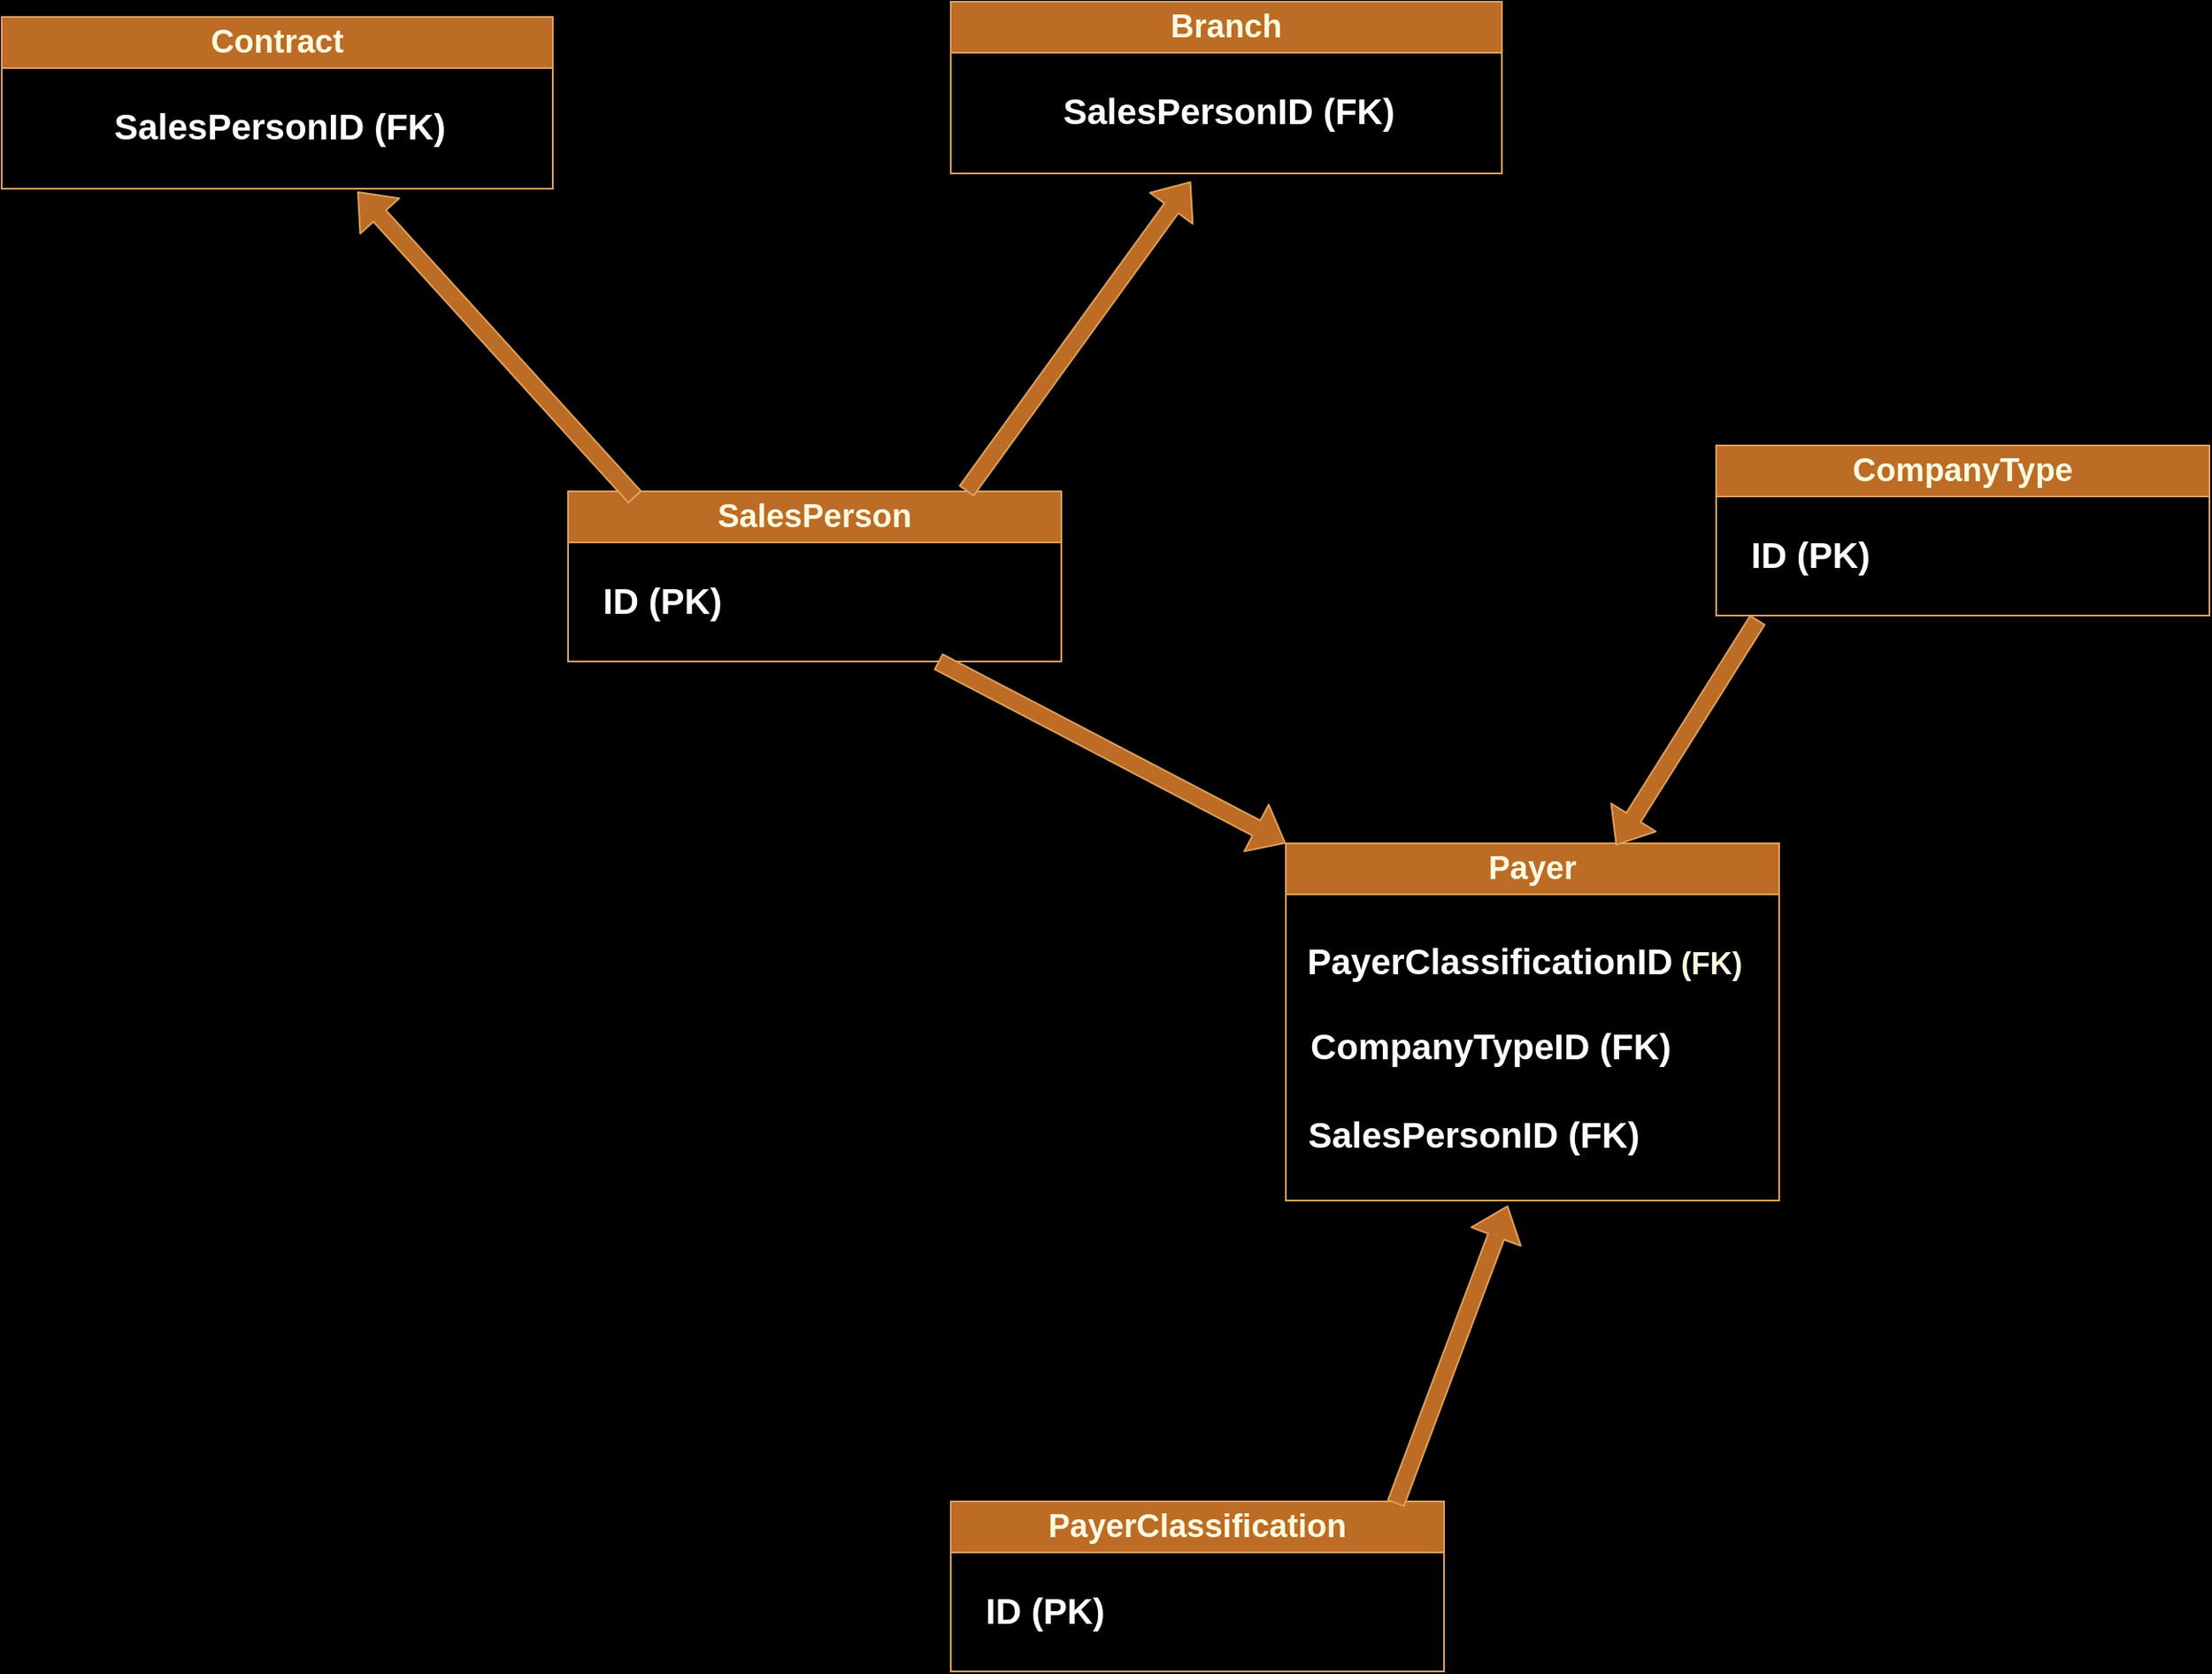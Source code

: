 <mxfile version="24.7.7">
  <diagram name="Page-1" id="jzl-V2Tsr1LILDYz4Gyq">
    <mxGraphModel dx="2887" dy="2355" grid="1" gridSize="9" guides="1" tooltips="1" connect="1" arrows="1" fold="1" page="1" pageScale="1" pageWidth="1500" pageHeight="1500" background="#000000" math="0" shadow="0">
      <root>
        <mxCell id="0" />
        <mxCell id="1" parent="0" />
        <mxCell id="zca0MhaZDPdOvqH_JMaa-2" value="&lt;font style=&quot;font-size: 19px;&quot;&gt;Payer&lt;/font&gt;" style="swimlane;html=1;fillColor=#BC6C25;strokeColor=#DDA15E;startSize=30;whiteSpace=wrap;fontColor=#FEFAE0;labelBackgroundColor=none;shadow=0;" vertex="1" parent="1">
          <mxGeometry x="260" y="270" width="290" height="210" as="geometry" />
        </mxCell>
        <mxCell id="zca0MhaZDPdOvqH_JMaa-3" value="&lt;h2 style=&quot;line-height: 150%;&quot;&gt;&lt;font color=&quot;#fffefa&quot;&gt;&lt;span style=&quot;font-size: 21px;&quot;&gt;CompanyTypeID (FK)&lt;/span&gt;&lt;/font&gt;&lt;/h2&gt;" style="text;html=1;align=center;verticalAlign=middle;resizable=0;points=[];autosize=1;strokeColor=none;fillColor=none;fontColor=#FEFAE0;" vertex="1" parent="zca0MhaZDPdOvqH_JMaa-2">
          <mxGeometry y="85" width="240" height="70" as="geometry" />
        </mxCell>
        <mxCell id="o-rHQ58z567HRiCuo5Bd-8" value="&lt;h2 style=&quot;line-height: 150%;&quot;&gt;&lt;font color=&quot;#fffefa&quot; style=&quot;background-color: rgb(0, 0, 0); font-size: 21px;&quot;&gt;PayerClassificationID&lt;/font&gt;&amp;nbsp;(FK)&lt;/h2&gt;" style="text;html=1;align=center;verticalAlign=middle;resizable=0;points=[];autosize=1;strokeColor=none;fillColor=none;fontColor=#FEFAE0;" parent="zca0MhaZDPdOvqH_JMaa-2" vertex="1">
          <mxGeometry y="35" width="280" height="70" as="geometry" />
        </mxCell>
        <mxCell id="zca0MhaZDPdOvqH_JMaa-11" value="&lt;h2 style=&quot;line-height: 150%;&quot;&gt;&lt;font color=&quot;#fffefa&quot;&gt;&lt;span style=&quot;font-size: 21px;&quot;&gt;&lt;br&gt;&lt;/span&gt;&lt;/font&gt;&lt;/h2&gt;&lt;h2 style=&quot;line-height: 150%;&quot;&gt;&lt;font color=&quot;#fffefa&quot;&gt;&lt;span style=&quot;font-size: 21px;&quot;&gt;SalesPersonID (FK)&lt;/span&gt;&lt;/font&gt;&lt;/h2&gt;" style="text;html=1;align=center;verticalAlign=middle;resizable=0;points=[];autosize=1;strokeColor=none;fillColor=none;fontColor=#FEFAE0;" vertex="1" parent="zca0MhaZDPdOvqH_JMaa-2">
          <mxGeometry y="90" width="220" height="120" as="geometry" />
        </mxCell>
        <mxCell id="zca0MhaZDPdOvqH_JMaa-12" value="&lt;font style=&quot;font-size: 19px;&quot;&gt;PayerClassification&lt;/font&gt;" style="swimlane;html=1;fillColor=#BC6C25;strokeColor=#DDA15E;startSize=30;whiteSpace=wrap;fontColor=#FEFAE0;labelBackgroundColor=none;shadow=0;" vertex="1" parent="1">
          <mxGeometry x="63" y="657" width="290" height="100" as="geometry" />
        </mxCell>
        <mxCell id="zca0MhaZDPdOvqH_JMaa-14" value="&lt;h2 style=&quot;line-height: 150%;&quot;&gt;&lt;font color=&quot;#fffefa&quot;&gt;&lt;span style=&quot;font-size: 21px; background-color: rgb(0, 0, 0);&quot;&gt;ID (PK)&lt;/span&gt;&lt;/font&gt;&lt;/h2&gt;" style="text;html=1;align=center;verticalAlign=middle;resizable=0;points=[];autosize=1;strokeColor=none;fillColor=none;fontColor=#FEFAE0;" vertex="1" parent="zca0MhaZDPdOvqH_JMaa-12">
          <mxGeometry x="10" y="30" width="90" height="70" as="geometry" />
        </mxCell>
        <mxCell id="zca0MhaZDPdOvqH_JMaa-20" value="&lt;font style=&quot;font-size: 19px;&quot;&gt;SalesPerson&lt;/font&gt;" style="swimlane;html=1;fillColor=#BC6C25;strokeColor=#DDA15E;startSize=30;whiteSpace=wrap;fontColor=#FEFAE0;labelBackgroundColor=none;shadow=0;" vertex="1" parent="1">
          <mxGeometry x="-162" y="63" width="290" height="100" as="geometry" />
        </mxCell>
        <mxCell id="zca0MhaZDPdOvqH_JMaa-21" value="&lt;h2 style=&quot;line-height: 150%;&quot;&gt;&lt;font color=&quot;#fffefa&quot;&gt;&lt;span style=&quot;font-size: 21px; background-color: rgb(0, 0, 0);&quot;&gt;ID (PK)&lt;/span&gt;&lt;/font&gt;&lt;/h2&gt;" style="text;html=1;align=center;verticalAlign=middle;resizable=0;points=[];autosize=1;strokeColor=none;fillColor=none;fontColor=#FEFAE0;" vertex="1" parent="zca0MhaZDPdOvqH_JMaa-20">
          <mxGeometry x="10" y="30" width="90" height="70" as="geometry" />
        </mxCell>
        <mxCell id="zca0MhaZDPdOvqH_JMaa-23" value="&lt;font style=&quot;font-size: 19px;&quot;&gt;CompanyType&lt;/font&gt;" style="swimlane;html=1;fillColor=#BC6C25;strokeColor=#DDA15E;startSize=30;whiteSpace=wrap;fontColor=#FEFAE0;labelBackgroundColor=none;shadow=0;" vertex="1" parent="1">
          <mxGeometry x="513" y="36" width="290" height="100" as="geometry" />
        </mxCell>
        <mxCell id="zca0MhaZDPdOvqH_JMaa-24" value="&lt;h2 style=&quot;line-height: 150%;&quot;&gt;&lt;font color=&quot;#fffefa&quot;&gt;&lt;span style=&quot;font-size: 21px; background-color: rgb(0, 0, 0);&quot;&gt;ID (PK)&lt;/span&gt;&lt;/font&gt;&lt;/h2&gt;" style="text;html=1;align=center;verticalAlign=middle;resizable=0;points=[];autosize=1;strokeColor=none;fillColor=none;fontColor=#FEFAE0;" vertex="1" parent="zca0MhaZDPdOvqH_JMaa-23">
          <mxGeometry x="10" y="30" width="90" height="70" as="geometry" />
        </mxCell>
        <mxCell id="zca0MhaZDPdOvqH_JMaa-27" value="&lt;font style=&quot;font-size: 19px;&quot;&gt;Contract&lt;/font&gt;" style="swimlane;html=1;fillColor=#BC6C25;strokeColor=#DDA15E;startSize=30;whiteSpace=wrap;fontColor=#FEFAE0;labelBackgroundColor=none;shadow=0;" vertex="1" parent="1">
          <mxGeometry x="-495" y="-216" width="324" height="101" as="geometry" />
        </mxCell>
        <mxCell id="zca0MhaZDPdOvqH_JMaa-28" value="&lt;h2 style=&quot;line-height: 150%;&quot;&gt;&lt;font color=&quot;#fffefa&quot;&gt;&lt;span style=&quot;font-size: 21px; background-color: rgb(0, 0, 0);&quot;&gt;SalesPersonID (FK)&lt;/span&gt;&lt;/font&gt;&lt;/h2&gt;" style="text;html=1;align=center;verticalAlign=middle;resizable=0;points=[];autosize=1;strokeColor=none;fillColor=none;fontColor=#FEFAE0;" vertex="1" parent="zca0MhaZDPdOvqH_JMaa-27">
          <mxGeometry x="54.5" y="29" width="216" height="72" as="geometry" />
        </mxCell>
        <mxCell id="zca0MhaZDPdOvqH_JMaa-31" value="&lt;font style=&quot;font-size: 19px;&quot;&gt;Branch&lt;/font&gt;" style="swimlane;html=1;fillColor=#BC6C25;strokeColor=#DDA15E;startSize=30;whiteSpace=wrap;fontColor=#FEFAE0;labelBackgroundColor=none;shadow=0;" vertex="1" parent="1">
          <mxGeometry x="63" y="-225" width="324" height="101" as="geometry" />
        </mxCell>
        <mxCell id="zca0MhaZDPdOvqH_JMaa-32" value="&lt;h2 style=&quot;line-height: 150%;&quot;&gt;&lt;font color=&quot;#fffefa&quot;&gt;&lt;span style=&quot;font-size: 21px; background-color: rgb(0, 0, 0);&quot;&gt;SalesPersonID (FK)&lt;/span&gt;&lt;/font&gt;&lt;/h2&gt;" style="text;html=1;align=center;verticalAlign=middle;resizable=0;points=[];autosize=1;strokeColor=none;fillColor=none;fontColor=#FEFAE0;" vertex="1" parent="zca0MhaZDPdOvqH_JMaa-31">
          <mxGeometry x="54.5" y="29" width="216" height="72" as="geometry" />
        </mxCell>
        <mxCell id="zca0MhaZDPdOvqH_JMaa-34" value="" style="shape=flexArrow;endArrow=classic;html=1;rounded=1;strokeColor=#DDA15E;fontColor=#FEFAE0;fillColor=#BC6C25;exitX=0.807;exitY=0;exitDx=0;exitDy=0;exitPerimeter=0;entryX=0.401;entryY=1.065;entryDx=0;entryDy=0;entryPerimeter=0;" edge="1" parent="1" source="zca0MhaZDPdOvqH_JMaa-20" target="zca0MhaZDPdOvqH_JMaa-32">
          <mxGeometry width="50" height="50" relative="1" as="geometry">
            <mxPoint x="117" y="-40" as="sourcePoint" />
            <mxPoint x="167" y="-90" as="targetPoint" />
          </mxGeometry>
        </mxCell>
        <mxCell id="zca0MhaZDPdOvqH_JMaa-35" value="" style="shape=flexArrow;endArrow=classic;html=1;rounded=1;strokeColor=#DDA15E;fontColor=#FEFAE0;fillColor=#BC6C25;entryX=0.716;entryY=1.022;entryDx=0;entryDy=0;entryPerimeter=0;exitX=0.136;exitY=0.036;exitDx=0;exitDy=0;exitPerimeter=0;" edge="1" parent="1" source="zca0MhaZDPdOvqH_JMaa-20" target="zca0MhaZDPdOvqH_JMaa-28">
          <mxGeometry width="50" height="50" relative="1" as="geometry">
            <mxPoint x="-110" y="61" as="sourcePoint" />
            <mxPoint x="-148" y="-54" as="targetPoint" />
          </mxGeometry>
        </mxCell>
        <mxCell id="zca0MhaZDPdOvqH_JMaa-37" value="" style="shape=flexArrow;endArrow=classic;html=1;rounded=1;strokeColor=#DDA15E;fontColor=#FEFAE0;fillColor=#BC6C25;entryX=0;entryY=0;entryDx=0;entryDy=0;exitX=0.75;exitY=1;exitDx=0;exitDy=0;" edge="1" parent="1" source="zca0MhaZDPdOvqH_JMaa-20" target="zca0MhaZDPdOvqH_JMaa-2">
          <mxGeometry width="50" height="50" relative="1" as="geometry">
            <mxPoint x="56" y="163" as="sourcePoint" />
            <mxPoint x="306" y="261" as="targetPoint" />
          </mxGeometry>
        </mxCell>
        <mxCell id="zca0MhaZDPdOvqH_JMaa-38" value="" style="shape=flexArrow;endArrow=classic;html=1;rounded=1;strokeColor=#DDA15E;fontColor=#FEFAE0;fillColor=#BC6C25;entryX=0.669;entryY=0.006;entryDx=0;entryDy=0;entryPerimeter=0;exitX=0.161;exitY=1.034;exitDx=0;exitDy=0;exitPerimeter=0;" edge="1" parent="1" source="zca0MhaZDPdOvqH_JMaa-24" target="zca0MhaZDPdOvqH_JMaa-2">
          <mxGeometry width="50" height="50" relative="1" as="geometry">
            <mxPoint x="639" y="135" as="sourcePoint" />
            <mxPoint x="680" y="198" as="targetPoint" />
          </mxGeometry>
        </mxCell>
        <mxCell id="zca0MhaZDPdOvqH_JMaa-39" value="" style="shape=flexArrow;endArrow=classic;html=1;rounded=1;strokeColor=#DDA15E;fontColor=#FEFAE0;fillColor=#BC6C25;exitX=0.902;exitY=0.014;exitDx=0;exitDy=0;exitPerimeter=0;entryX=0.593;entryY=1.025;entryDx=0;entryDy=0;entryPerimeter=0;" edge="1" parent="1" source="zca0MhaZDPdOvqH_JMaa-12" target="zca0MhaZDPdOvqH_JMaa-11">
          <mxGeometry width="50" height="50" relative="1" as="geometry">
            <mxPoint x="270" y="563" as="sourcePoint" />
            <mxPoint x="320" y="513" as="targetPoint" />
          </mxGeometry>
        </mxCell>
      </root>
    </mxGraphModel>
  </diagram>
</mxfile>
